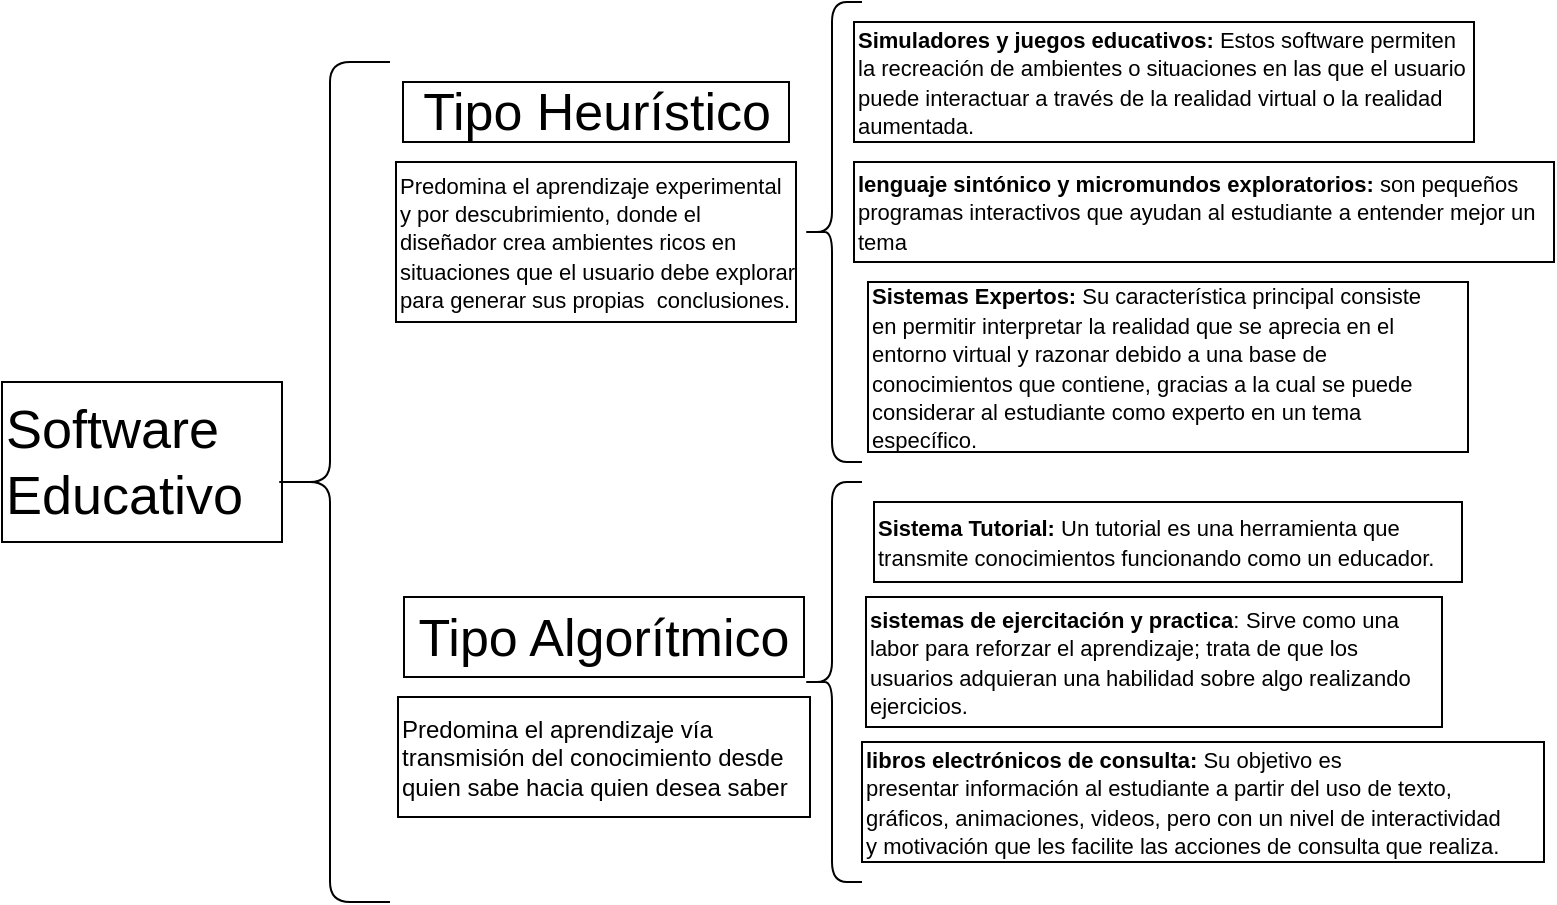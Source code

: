 <mxfile version="14.3.2" type="github">
  <diagram id="-hTzeB2JnbV2FeBUHKLq" name="Page-1">
    <mxGraphModel dx="1021" dy="652" grid="1" gridSize="10" guides="1" tooltips="1" connect="1" arrows="1" fold="1" page="1" pageScale="1" pageWidth="827" pageHeight="1169" math="0" shadow="0">
      <root>
        <mxCell id="0" />
        <mxCell id="1" parent="0" />
        <mxCell id="mp7bVMiqD9iyJEJCPk8_-3" value="&lt;font style=&quot;font-size: 27px&quot;&gt;Software Educativo&lt;/font&gt;" style="rounded=0;whiteSpace=wrap;html=1;fillColor=none;align=left;" vertex="1" parent="1">
          <mxGeometry x="10" y="240" width="140" height="80" as="geometry" />
        </mxCell>
        <mxCell id="mp7bVMiqD9iyJEJCPk8_-4" value="" style="shape=curlyBracket;whiteSpace=wrap;html=1;rounded=1;" vertex="1" parent="1">
          <mxGeometry x="144" y="80" width="60" height="420" as="geometry" />
        </mxCell>
        <mxCell id="mp7bVMiqD9iyJEJCPk8_-5" value="&lt;font style=&quot;font-size: 26px&quot;&gt;Tipo Heurístico&lt;/font&gt;" style="rounded=0;whiteSpace=wrap;html=1;fillColor=none;" vertex="1" parent="1">
          <mxGeometry x="210.5" y="90" width="193" height="30" as="geometry" />
        </mxCell>
        <mxCell id="mp7bVMiqD9iyJEJCPk8_-6" value="&lt;font style=&quot;font-size: 11px&quot;&gt;Predomina el aprendizaje experimental y por descubrimiento,&amp;nbsp;&lt;span&gt;donde el diseñador crea ambientes ricos en situaciones que el&amp;nbsp;&lt;/span&gt;usuario debe &lt;span&gt;&lt;font style=&quot;font-size: 11px&quot;&gt;explorar para generar sus propias&amp;nbsp; conclusiones.&lt;/font&gt;&lt;/span&gt;&lt;/font&gt;&lt;span&gt;&lt;br&gt;&lt;/span&gt;" style="rounded=0;whiteSpace=wrap;html=1;align=left;fillColor=none;" vertex="1" parent="1">
          <mxGeometry x="207" y="130" width="200" height="80" as="geometry" />
        </mxCell>
        <mxCell id="mp7bVMiqD9iyJEJCPk8_-7" value="&lt;font style=&quot;font-size: 26px&quot;&gt;Tipo Algorítmico&lt;/font&gt;" style="rounded=0;whiteSpace=wrap;html=1;fillColor=none;" vertex="1" parent="1">
          <mxGeometry x="211" y="347.5" width="200" height="40" as="geometry" />
        </mxCell>
        <mxCell id="mp7bVMiqD9iyJEJCPk8_-8" value="&lt;div&gt;&lt;span&gt;Predomina el aprendizaje vía transmisión del conocimiento&amp;nbsp;&lt;/span&gt;&lt;span&gt;desde quien sabe hacia quien desea saber&lt;/span&gt;&lt;/div&gt;" style="rounded=0;whiteSpace=wrap;html=1;align=left;fillColor=none;" vertex="1" parent="1">
          <mxGeometry x="208" y="397.5" width="206" height="60" as="geometry" />
        </mxCell>
        <mxCell id="mp7bVMiqD9iyJEJCPk8_-9" value="" style="shape=curlyBracket;whiteSpace=wrap;html=1;rounded=1;" vertex="1" parent="1">
          <mxGeometry x="410" y="50" width="30" height="230" as="geometry" />
        </mxCell>
        <mxCell id="mp7bVMiqD9iyJEJCPk8_-10" value="" style="shape=curlyBracket;whiteSpace=wrap;html=1;rounded=1;" vertex="1" parent="1">
          <mxGeometry x="410" y="290" width="30" height="200" as="geometry" />
        </mxCell>
        <mxCell id="mp7bVMiqD9iyJEJCPk8_-11" value="&lt;font style=&quot;font-size: 11px&quot;&gt;&lt;b&gt;Simuladores y juegos educativos:&lt;/b&gt; Estos software permiten la recreación de ambientes o situaciones en las que el usuario puede interactuar a través de la realidad virtual o la realidad aumentada.&lt;/font&gt;" style="rounded=0;whiteSpace=wrap;html=1;align=left;fillColor=none;" vertex="1" parent="1">
          <mxGeometry x="436" y="60" width="310" height="60" as="geometry" />
        </mxCell>
        <mxCell id="mp7bVMiqD9iyJEJCPk8_-12" value="&lt;font style=&quot;font-size: 11px&quot;&gt;&lt;b&gt;lenguaje sintónico y micromundos exploratorios:&lt;/b&gt;&amp;nbsp;son pequeños programas interactivos que ayudan al estudiante a entender mejor un tema&lt;/font&gt;" style="rounded=0;whiteSpace=wrap;html=1;align=left;fillColor=none;" vertex="1" parent="1">
          <mxGeometry x="436" y="130" width="350" height="50" as="geometry" />
        </mxCell>
        <mxCell id="mp7bVMiqD9iyJEJCPk8_-13" value="&lt;font style=&quot;font-size: 11px&quot;&gt;&lt;b&gt;libros electrónicos de consulta:&amp;nbsp;&lt;/b&gt;&lt;/font&gt;&lt;span style=&quot;font-size: 11px&quot;&gt;Su objetivo es presentar&amp;nbsp;&lt;/span&gt;&lt;span style=&quot;font-size: 11px&quot;&gt;información al estudiante a partir del uso de texto, gráficos,&amp;nbsp;&lt;/span&gt;&lt;span style=&quot;font-size: 11px&quot;&gt;animaciones, videos, pero con un nivel de interactividad y&amp;nbsp;&lt;/span&gt;&lt;span style=&quot;font-size: 11px&quot;&gt;&lt;span&gt;motivación que les facilite las acciones de consulta que realiza.&lt;/span&gt;&lt;/span&gt;" style="rounded=0;whiteSpace=wrap;html=1;align=left;" vertex="1" parent="1">
          <mxGeometry x="440" y="420" width="341" height="60" as="geometry" />
        </mxCell>
        <mxCell id="mp7bVMiqD9iyJEJCPk8_-14" value="&lt;font&gt;&lt;b style=&quot;font-size: 11px&quot;&gt;Sistemas Expertos:&amp;nbsp;&lt;/b&gt;&lt;span style=&quot;font-size: 11px&quot;&gt;Su característica principal consiste en&amp;nbsp;&lt;/span&gt;&lt;span style=&quot;font-size: 11px&quot;&gt;permitir interpretar la realidad que se aprecia en el entorno&amp;nbsp;&lt;/span&gt;&lt;span style=&quot;font-size: 11px&quot;&gt;virtual y razonar debido a una base de conocimientos que&amp;nbsp;&lt;/span&gt;&lt;span style=&quot;font-size: 11px&quot;&gt;contiene, gracias a la cual se puede considerar al estudiante&amp;nbsp;&lt;/span&gt;&lt;span style=&quot;font-size: 11px&quot;&gt;como experto en un tema específico.&lt;/span&gt;&lt;span style=&quot;font-size: 11px&quot;&gt;&amp;nbsp;&lt;/span&gt;&lt;/font&gt;" style="rounded=0;whiteSpace=wrap;html=1;align=left;" vertex="1" parent="1">
          <mxGeometry x="443" y="190" width="300" height="85" as="geometry" />
        </mxCell>
        <mxCell id="mp7bVMiqD9iyJEJCPk8_-15" value="&lt;font style=&quot;font-size: 11px&quot;&gt;&lt;b&gt;sistemas de ejercitación y practica&lt;/b&gt;:&lt;/font&gt;&amp;nbsp;&lt;span style=&quot;font-size: 11px&quot;&gt;Sirve como una labor para&amp;nbsp;&lt;/span&gt;&lt;span style=&quot;font-size: 11px&quot;&gt;reforzar el aprendizaje; trata de que los usuarios adquieran una&amp;nbsp;&lt;/span&gt;&lt;span style=&quot;font-size: 11px&quot;&gt;habilidad sobre algo realizando ejercicios.&lt;/span&gt;&lt;span style=&quot;font-size: 11px&quot;&gt;&lt;br&gt;&lt;/span&gt;" style="rounded=0;whiteSpace=wrap;html=1;align=left;fillColor=none;" vertex="1" parent="1">
          <mxGeometry x="442" y="347.5" width="288" height="65" as="geometry" />
        </mxCell>
        <mxCell id="mp7bVMiqD9iyJEJCPk8_-16" value="&lt;font style=&quot;font-size: 11px&quot;&gt;&lt;b&gt;Sistema Tutorial:&lt;/b&gt;&amp;nbsp;Un tutorial es una herramienta que transmite conocimientos funcionando como un educador.&lt;/font&gt;" style="rounded=0;whiteSpace=wrap;html=1;align=left;fillColor=none;" vertex="1" parent="1">
          <mxGeometry x="446" y="300" width="294" height="40" as="geometry" />
        </mxCell>
      </root>
    </mxGraphModel>
  </diagram>
</mxfile>
